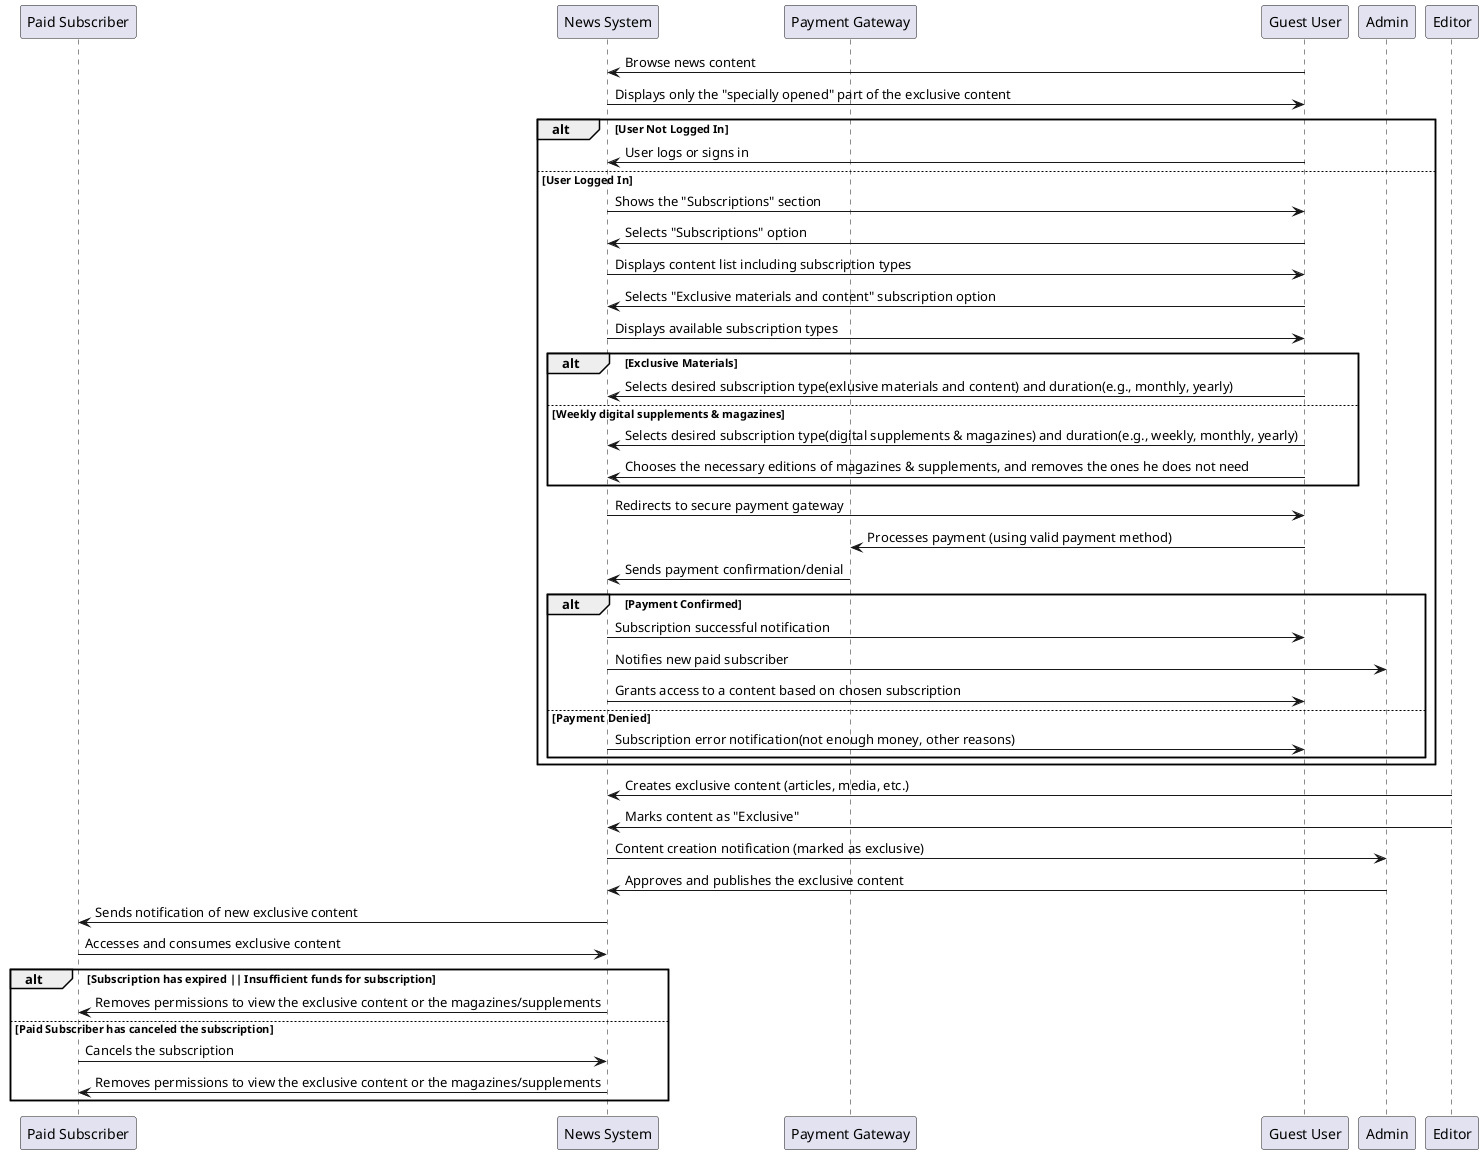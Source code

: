 @startuml paid_subscriber_lifetime_sequence

participant "Paid Subscriber" as PaidSubscriber
participant "News System" as System
participant "Payment Gateway" as Payment
participant "Guest User" as User

User -> System: Browse news content
System -> User: Displays only the "specially opened" part of the exclusive content

alt User Not Logged In
    User -> System: User logs or signs in
else User Logged In
    System -> User: Shows the "Subscriptions" section
    User -> System: Selects "Subscriptions" option
    System -> User: Displays content list including subscription types
    
    User -> System: Selects "Exclusive materials and content" subscription option
    System -> User: Displays available subscription types 

    alt Exclusive Materials
        User -> System: Selects desired subscription type(exlusive materials and content) and duration(e.g., monthly, yearly)
    else Weekly digital supplements & magazines
        User -> System: Selects desired subscription type(digital supplements & magazines) and duration(e.g., weekly, monthly, yearly)
        User -> System: Chooses the necessary editions of magazines & supplements, and removes the ones he does not need
    end 

    System -> User: Redirects to secure payment gateway
    User -> Payment: Processes payment (using valid payment method)
    Payment -> System: Sends payment confirmation/denial

    
    alt Payment Confirmed
        System -> User: Subscription successful notification
        System -> Admin: Notifies new paid subscriber
        System -> User: Grants access to a content based on chosen subscription
    else Payment Denied
        System -> User: Subscription error notification(not enough money, other reasons)
    end
end 



Editor -> System: Creates exclusive content (articles, media, etc.)
Editor -> System: Marks content as "Exclusive"
System -> Admin: Content creation notification (marked as exclusive)
Admin -> System: Approves and publishes the exclusive content
System -> PaidSubscriber: Sends notification of new exclusive content
PaidSubscriber -> System: Accesses and consumes exclusive content

alt Subscription has expired || Insufficient funds for subscription
    System -> PaidSubscriber: Removes permissions to view the exclusive content or the magazines/supplements

else Paid Subscriber has canceled the subscription
    PaidSubscriber -> System: Cancels the subscription 

System -> PaidSubscriber: Removes permissions to view the exclusive content or the magazines/supplements

end

@endumlx